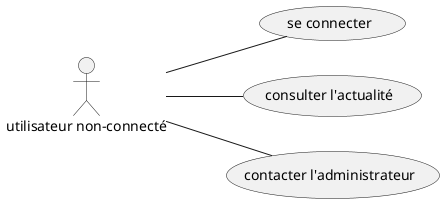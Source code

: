 @startuml Utilisateur non connecté - use cases

' skinparam monochrome true
left to right direction

actor "utilisateur non-connecté" as user

(se connecter) as connect
(consulter l'actualité) as actu
(contacter l'administrateur) as contact

user -- connect
user -- actu
user -- contact

@enduml